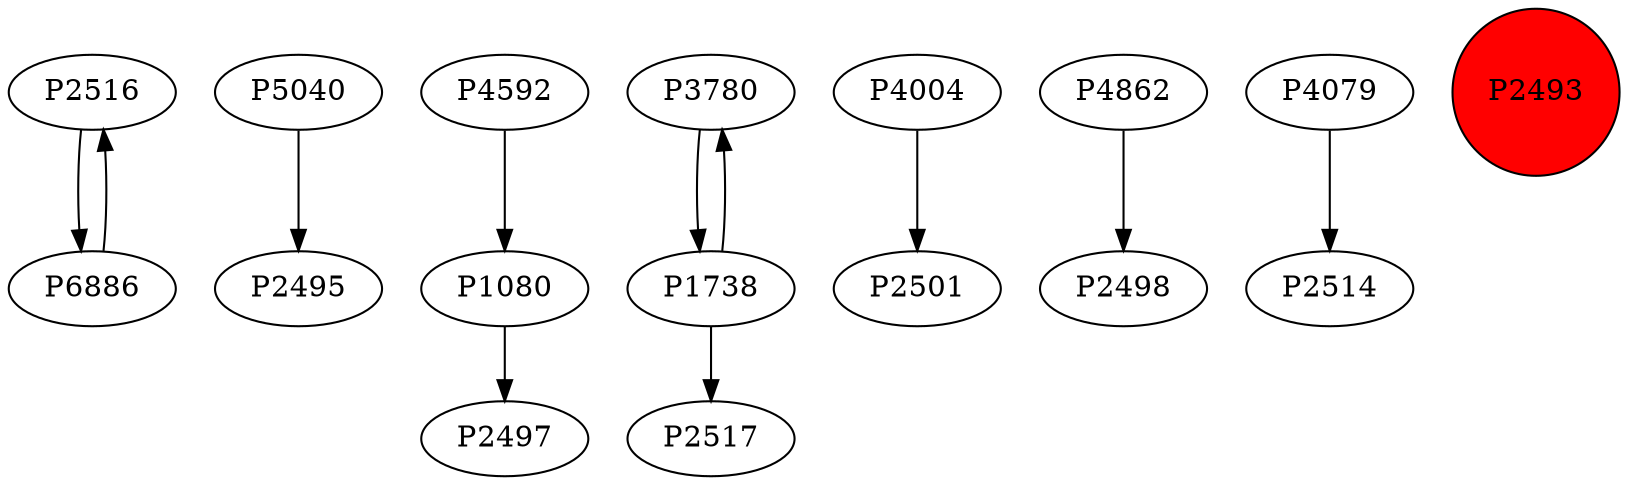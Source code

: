 digraph {
	P2516 -> P6886
	P5040 -> P2495
	P4592 -> P1080
	P3780 -> P1738
	P4004 -> P2501
	P1738 -> P2517
	P1738 -> P3780
	P4862 -> P2498
	P6886 -> P2516
	P1080 -> P2497
	P4079 -> P2514
	P2493 [shape=circle]
	P2493 [style=filled]
	P2493 [fillcolor=red]
}